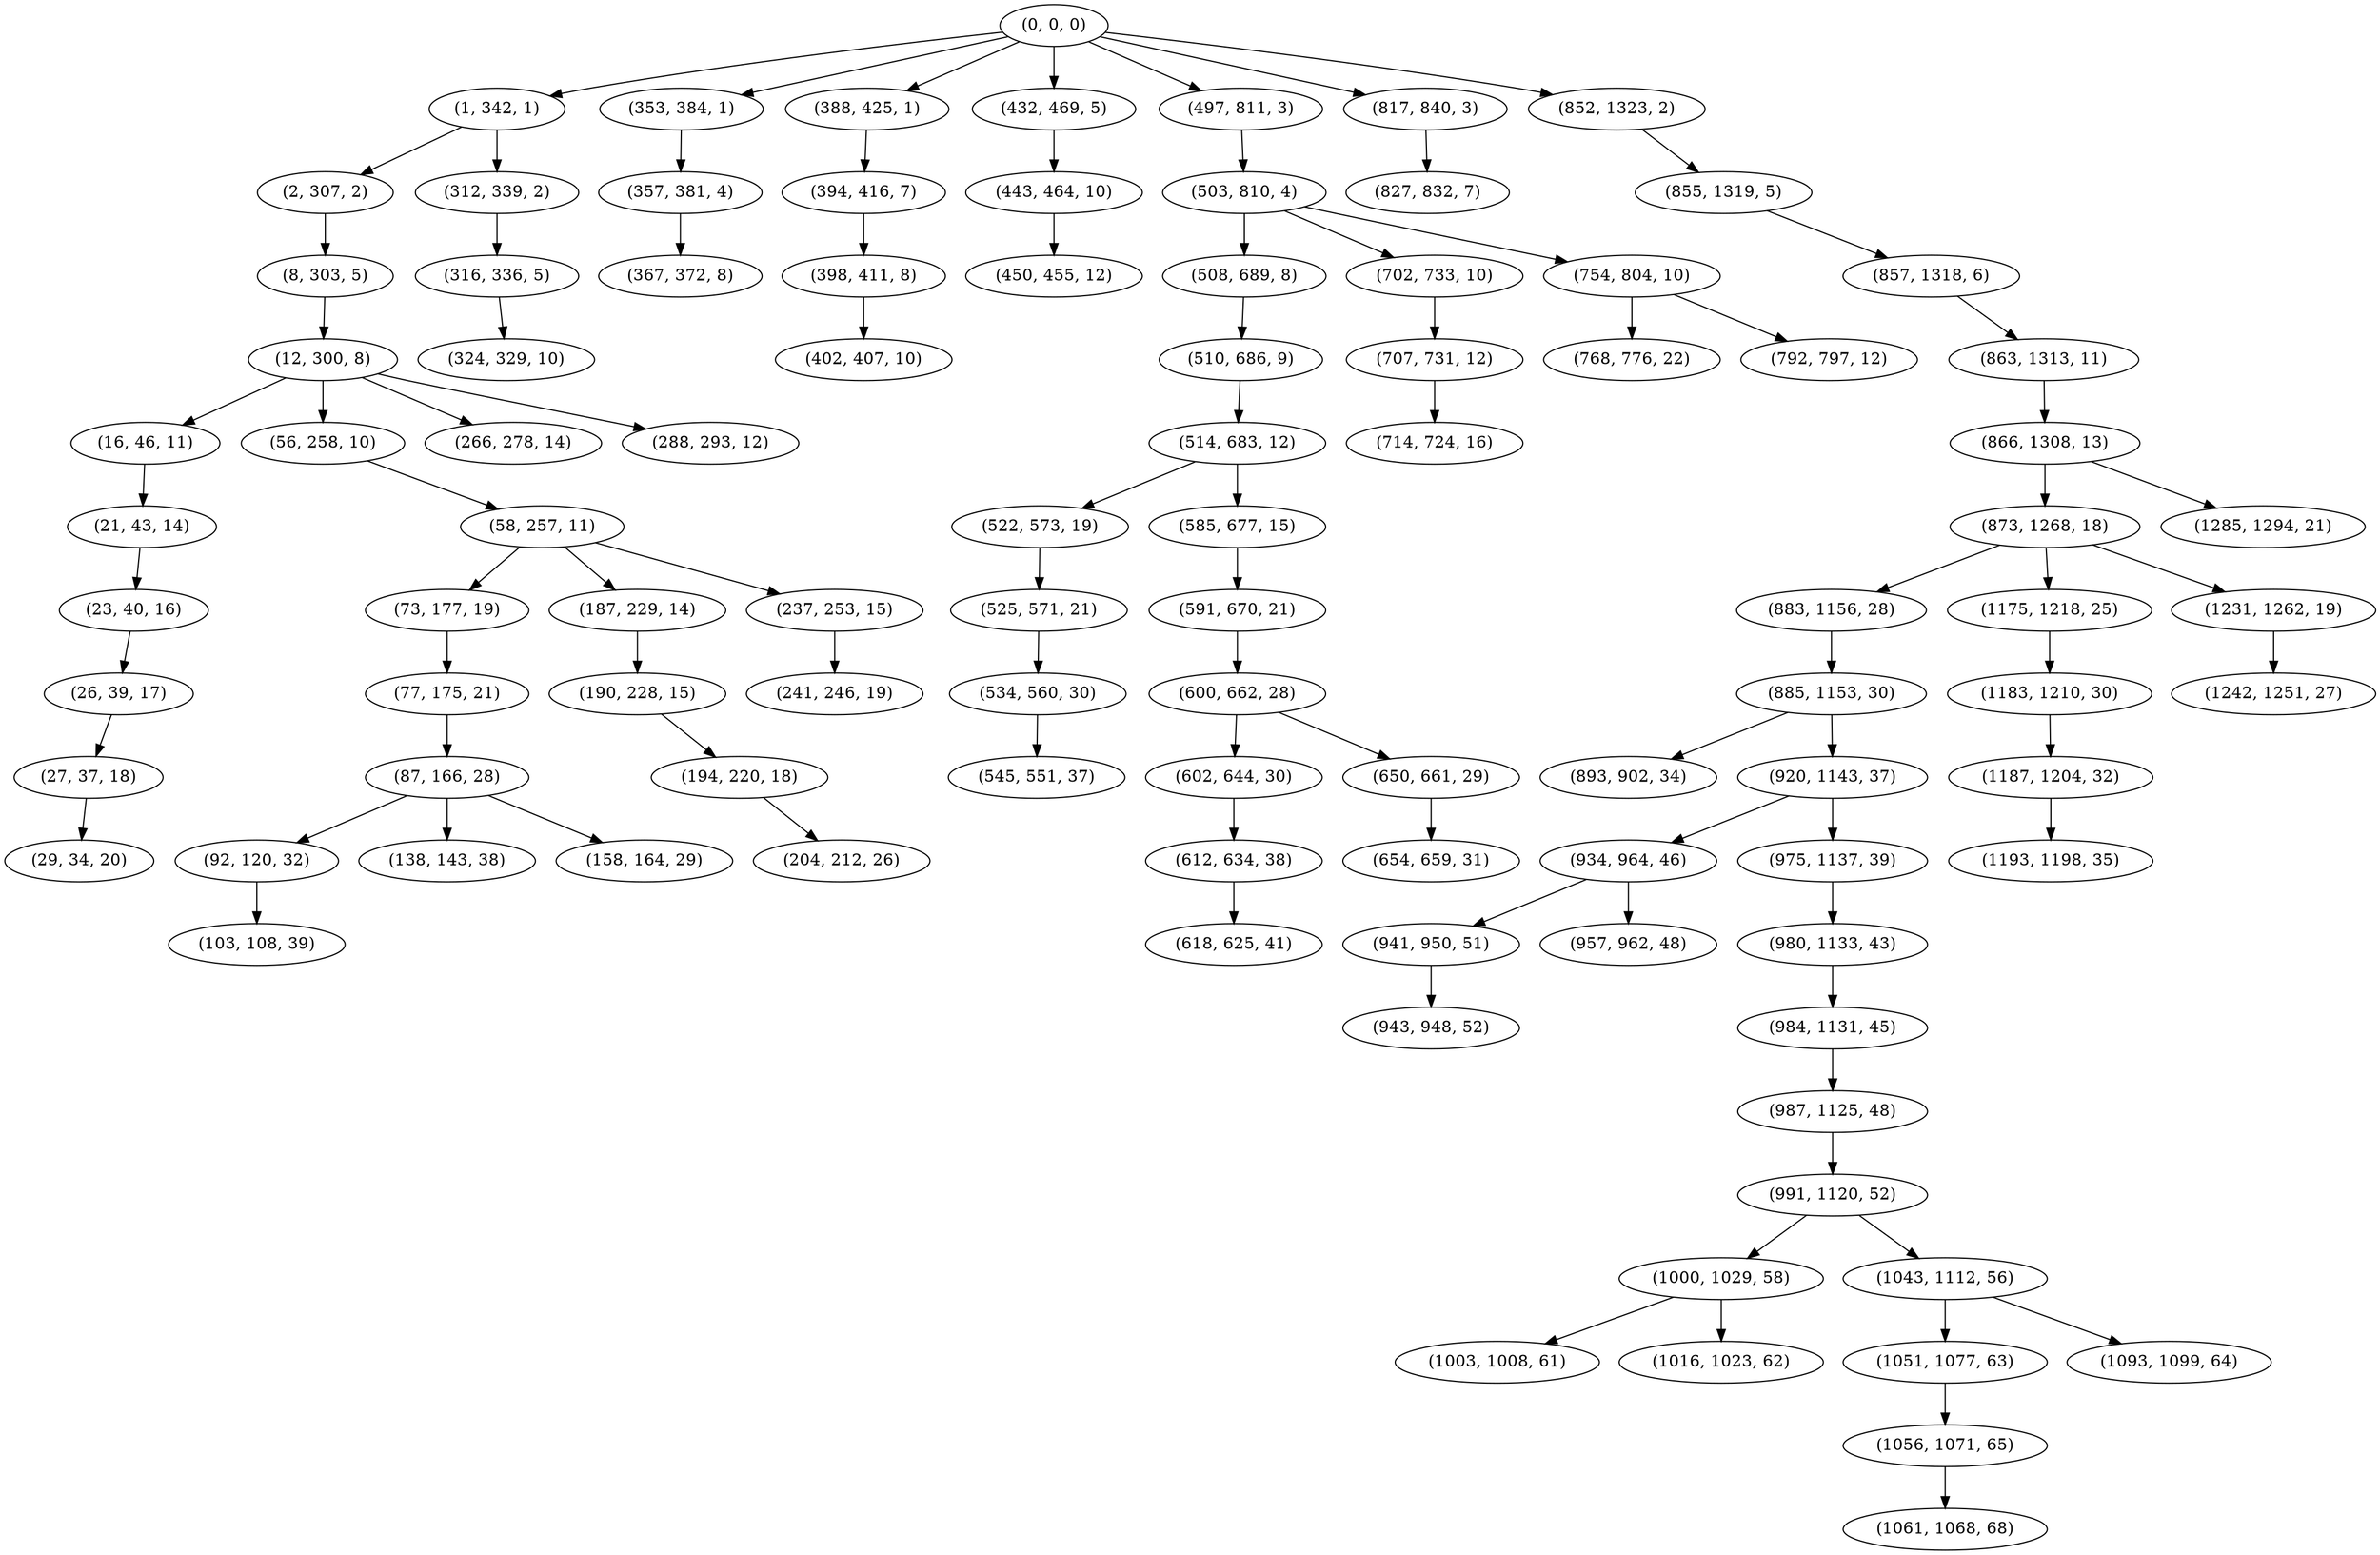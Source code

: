 digraph tree {
    "(0, 0, 0)";
    "(1, 342, 1)";
    "(2, 307, 2)";
    "(8, 303, 5)";
    "(12, 300, 8)";
    "(16, 46, 11)";
    "(21, 43, 14)";
    "(23, 40, 16)";
    "(26, 39, 17)";
    "(27, 37, 18)";
    "(29, 34, 20)";
    "(56, 258, 10)";
    "(58, 257, 11)";
    "(73, 177, 19)";
    "(77, 175, 21)";
    "(87, 166, 28)";
    "(92, 120, 32)";
    "(103, 108, 39)";
    "(138, 143, 38)";
    "(158, 164, 29)";
    "(187, 229, 14)";
    "(190, 228, 15)";
    "(194, 220, 18)";
    "(204, 212, 26)";
    "(237, 253, 15)";
    "(241, 246, 19)";
    "(266, 278, 14)";
    "(288, 293, 12)";
    "(312, 339, 2)";
    "(316, 336, 5)";
    "(324, 329, 10)";
    "(353, 384, 1)";
    "(357, 381, 4)";
    "(367, 372, 8)";
    "(388, 425, 1)";
    "(394, 416, 7)";
    "(398, 411, 8)";
    "(402, 407, 10)";
    "(432, 469, 5)";
    "(443, 464, 10)";
    "(450, 455, 12)";
    "(497, 811, 3)";
    "(503, 810, 4)";
    "(508, 689, 8)";
    "(510, 686, 9)";
    "(514, 683, 12)";
    "(522, 573, 19)";
    "(525, 571, 21)";
    "(534, 560, 30)";
    "(545, 551, 37)";
    "(585, 677, 15)";
    "(591, 670, 21)";
    "(600, 662, 28)";
    "(602, 644, 30)";
    "(612, 634, 38)";
    "(618, 625, 41)";
    "(650, 661, 29)";
    "(654, 659, 31)";
    "(702, 733, 10)";
    "(707, 731, 12)";
    "(714, 724, 16)";
    "(754, 804, 10)";
    "(768, 776, 22)";
    "(792, 797, 12)";
    "(817, 840, 3)";
    "(827, 832, 7)";
    "(852, 1323, 2)";
    "(855, 1319, 5)";
    "(857, 1318, 6)";
    "(863, 1313, 11)";
    "(866, 1308, 13)";
    "(873, 1268, 18)";
    "(883, 1156, 28)";
    "(885, 1153, 30)";
    "(893, 902, 34)";
    "(920, 1143, 37)";
    "(934, 964, 46)";
    "(941, 950, 51)";
    "(943, 948, 52)";
    "(957, 962, 48)";
    "(975, 1137, 39)";
    "(980, 1133, 43)";
    "(984, 1131, 45)";
    "(987, 1125, 48)";
    "(991, 1120, 52)";
    "(1000, 1029, 58)";
    "(1003, 1008, 61)";
    "(1016, 1023, 62)";
    "(1043, 1112, 56)";
    "(1051, 1077, 63)";
    "(1056, 1071, 65)";
    "(1061, 1068, 68)";
    "(1093, 1099, 64)";
    "(1175, 1218, 25)";
    "(1183, 1210, 30)";
    "(1187, 1204, 32)";
    "(1193, 1198, 35)";
    "(1231, 1262, 19)";
    "(1242, 1251, 27)";
    "(1285, 1294, 21)";
    "(0, 0, 0)" -> "(1, 342, 1)";
    "(0, 0, 0)" -> "(353, 384, 1)";
    "(0, 0, 0)" -> "(388, 425, 1)";
    "(0, 0, 0)" -> "(432, 469, 5)";
    "(0, 0, 0)" -> "(497, 811, 3)";
    "(0, 0, 0)" -> "(817, 840, 3)";
    "(0, 0, 0)" -> "(852, 1323, 2)";
    "(1, 342, 1)" -> "(2, 307, 2)";
    "(1, 342, 1)" -> "(312, 339, 2)";
    "(2, 307, 2)" -> "(8, 303, 5)";
    "(8, 303, 5)" -> "(12, 300, 8)";
    "(12, 300, 8)" -> "(16, 46, 11)";
    "(12, 300, 8)" -> "(56, 258, 10)";
    "(12, 300, 8)" -> "(266, 278, 14)";
    "(12, 300, 8)" -> "(288, 293, 12)";
    "(16, 46, 11)" -> "(21, 43, 14)";
    "(21, 43, 14)" -> "(23, 40, 16)";
    "(23, 40, 16)" -> "(26, 39, 17)";
    "(26, 39, 17)" -> "(27, 37, 18)";
    "(27, 37, 18)" -> "(29, 34, 20)";
    "(56, 258, 10)" -> "(58, 257, 11)";
    "(58, 257, 11)" -> "(73, 177, 19)";
    "(58, 257, 11)" -> "(187, 229, 14)";
    "(58, 257, 11)" -> "(237, 253, 15)";
    "(73, 177, 19)" -> "(77, 175, 21)";
    "(77, 175, 21)" -> "(87, 166, 28)";
    "(87, 166, 28)" -> "(92, 120, 32)";
    "(87, 166, 28)" -> "(138, 143, 38)";
    "(87, 166, 28)" -> "(158, 164, 29)";
    "(92, 120, 32)" -> "(103, 108, 39)";
    "(187, 229, 14)" -> "(190, 228, 15)";
    "(190, 228, 15)" -> "(194, 220, 18)";
    "(194, 220, 18)" -> "(204, 212, 26)";
    "(237, 253, 15)" -> "(241, 246, 19)";
    "(312, 339, 2)" -> "(316, 336, 5)";
    "(316, 336, 5)" -> "(324, 329, 10)";
    "(353, 384, 1)" -> "(357, 381, 4)";
    "(357, 381, 4)" -> "(367, 372, 8)";
    "(388, 425, 1)" -> "(394, 416, 7)";
    "(394, 416, 7)" -> "(398, 411, 8)";
    "(398, 411, 8)" -> "(402, 407, 10)";
    "(432, 469, 5)" -> "(443, 464, 10)";
    "(443, 464, 10)" -> "(450, 455, 12)";
    "(497, 811, 3)" -> "(503, 810, 4)";
    "(503, 810, 4)" -> "(508, 689, 8)";
    "(503, 810, 4)" -> "(702, 733, 10)";
    "(503, 810, 4)" -> "(754, 804, 10)";
    "(508, 689, 8)" -> "(510, 686, 9)";
    "(510, 686, 9)" -> "(514, 683, 12)";
    "(514, 683, 12)" -> "(522, 573, 19)";
    "(514, 683, 12)" -> "(585, 677, 15)";
    "(522, 573, 19)" -> "(525, 571, 21)";
    "(525, 571, 21)" -> "(534, 560, 30)";
    "(534, 560, 30)" -> "(545, 551, 37)";
    "(585, 677, 15)" -> "(591, 670, 21)";
    "(591, 670, 21)" -> "(600, 662, 28)";
    "(600, 662, 28)" -> "(602, 644, 30)";
    "(600, 662, 28)" -> "(650, 661, 29)";
    "(602, 644, 30)" -> "(612, 634, 38)";
    "(612, 634, 38)" -> "(618, 625, 41)";
    "(650, 661, 29)" -> "(654, 659, 31)";
    "(702, 733, 10)" -> "(707, 731, 12)";
    "(707, 731, 12)" -> "(714, 724, 16)";
    "(754, 804, 10)" -> "(768, 776, 22)";
    "(754, 804, 10)" -> "(792, 797, 12)";
    "(817, 840, 3)" -> "(827, 832, 7)";
    "(852, 1323, 2)" -> "(855, 1319, 5)";
    "(855, 1319, 5)" -> "(857, 1318, 6)";
    "(857, 1318, 6)" -> "(863, 1313, 11)";
    "(863, 1313, 11)" -> "(866, 1308, 13)";
    "(866, 1308, 13)" -> "(873, 1268, 18)";
    "(866, 1308, 13)" -> "(1285, 1294, 21)";
    "(873, 1268, 18)" -> "(883, 1156, 28)";
    "(873, 1268, 18)" -> "(1175, 1218, 25)";
    "(873, 1268, 18)" -> "(1231, 1262, 19)";
    "(883, 1156, 28)" -> "(885, 1153, 30)";
    "(885, 1153, 30)" -> "(893, 902, 34)";
    "(885, 1153, 30)" -> "(920, 1143, 37)";
    "(920, 1143, 37)" -> "(934, 964, 46)";
    "(920, 1143, 37)" -> "(975, 1137, 39)";
    "(934, 964, 46)" -> "(941, 950, 51)";
    "(934, 964, 46)" -> "(957, 962, 48)";
    "(941, 950, 51)" -> "(943, 948, 52)";
    "(975, 1137, 39)" -> "(980, 1133, 43)";
    "(980, 1133, 43)" -> "(984, 1131, 45)";
    "(984, 1131, 45)" -> "(987, 1125, 48)";
    "(987, 1125, 48)" -> "(991, 1120, 52)";
    "(991, 1120, 52)" -> "(1000, 1029, 58)";
    "(991, 1120, 52)" -> "(1043, 1112, 56)";
    "(1000, 1029, 58)" -> "(1003, 1008, 61)";
    "(1000, 1029, 58)" -> "(1016, 1023, 62)";
    "(1043, 1112, 56)" -> "(1051, 1077, 63)";
    "(1043, 1112, 56)" -> "(1093, 1099, 64)";
    "(1051, 1077, 63)" -> "(1056, 1071, 65)";
    "(1056, 1071, 65)" -> "(1061, 1068, 68)";
    "(1175, 1218, 25)" -> "(1183, 1210, 30)";
    "(1183, 1210, 30)" -> "(1187, 1204, 32)";
    "(1187, 1204, 32)" -> "(1193, 1198, 35)";
    "(1231, 1262, 19)" -> "(1242, 1251, 27)";
}
